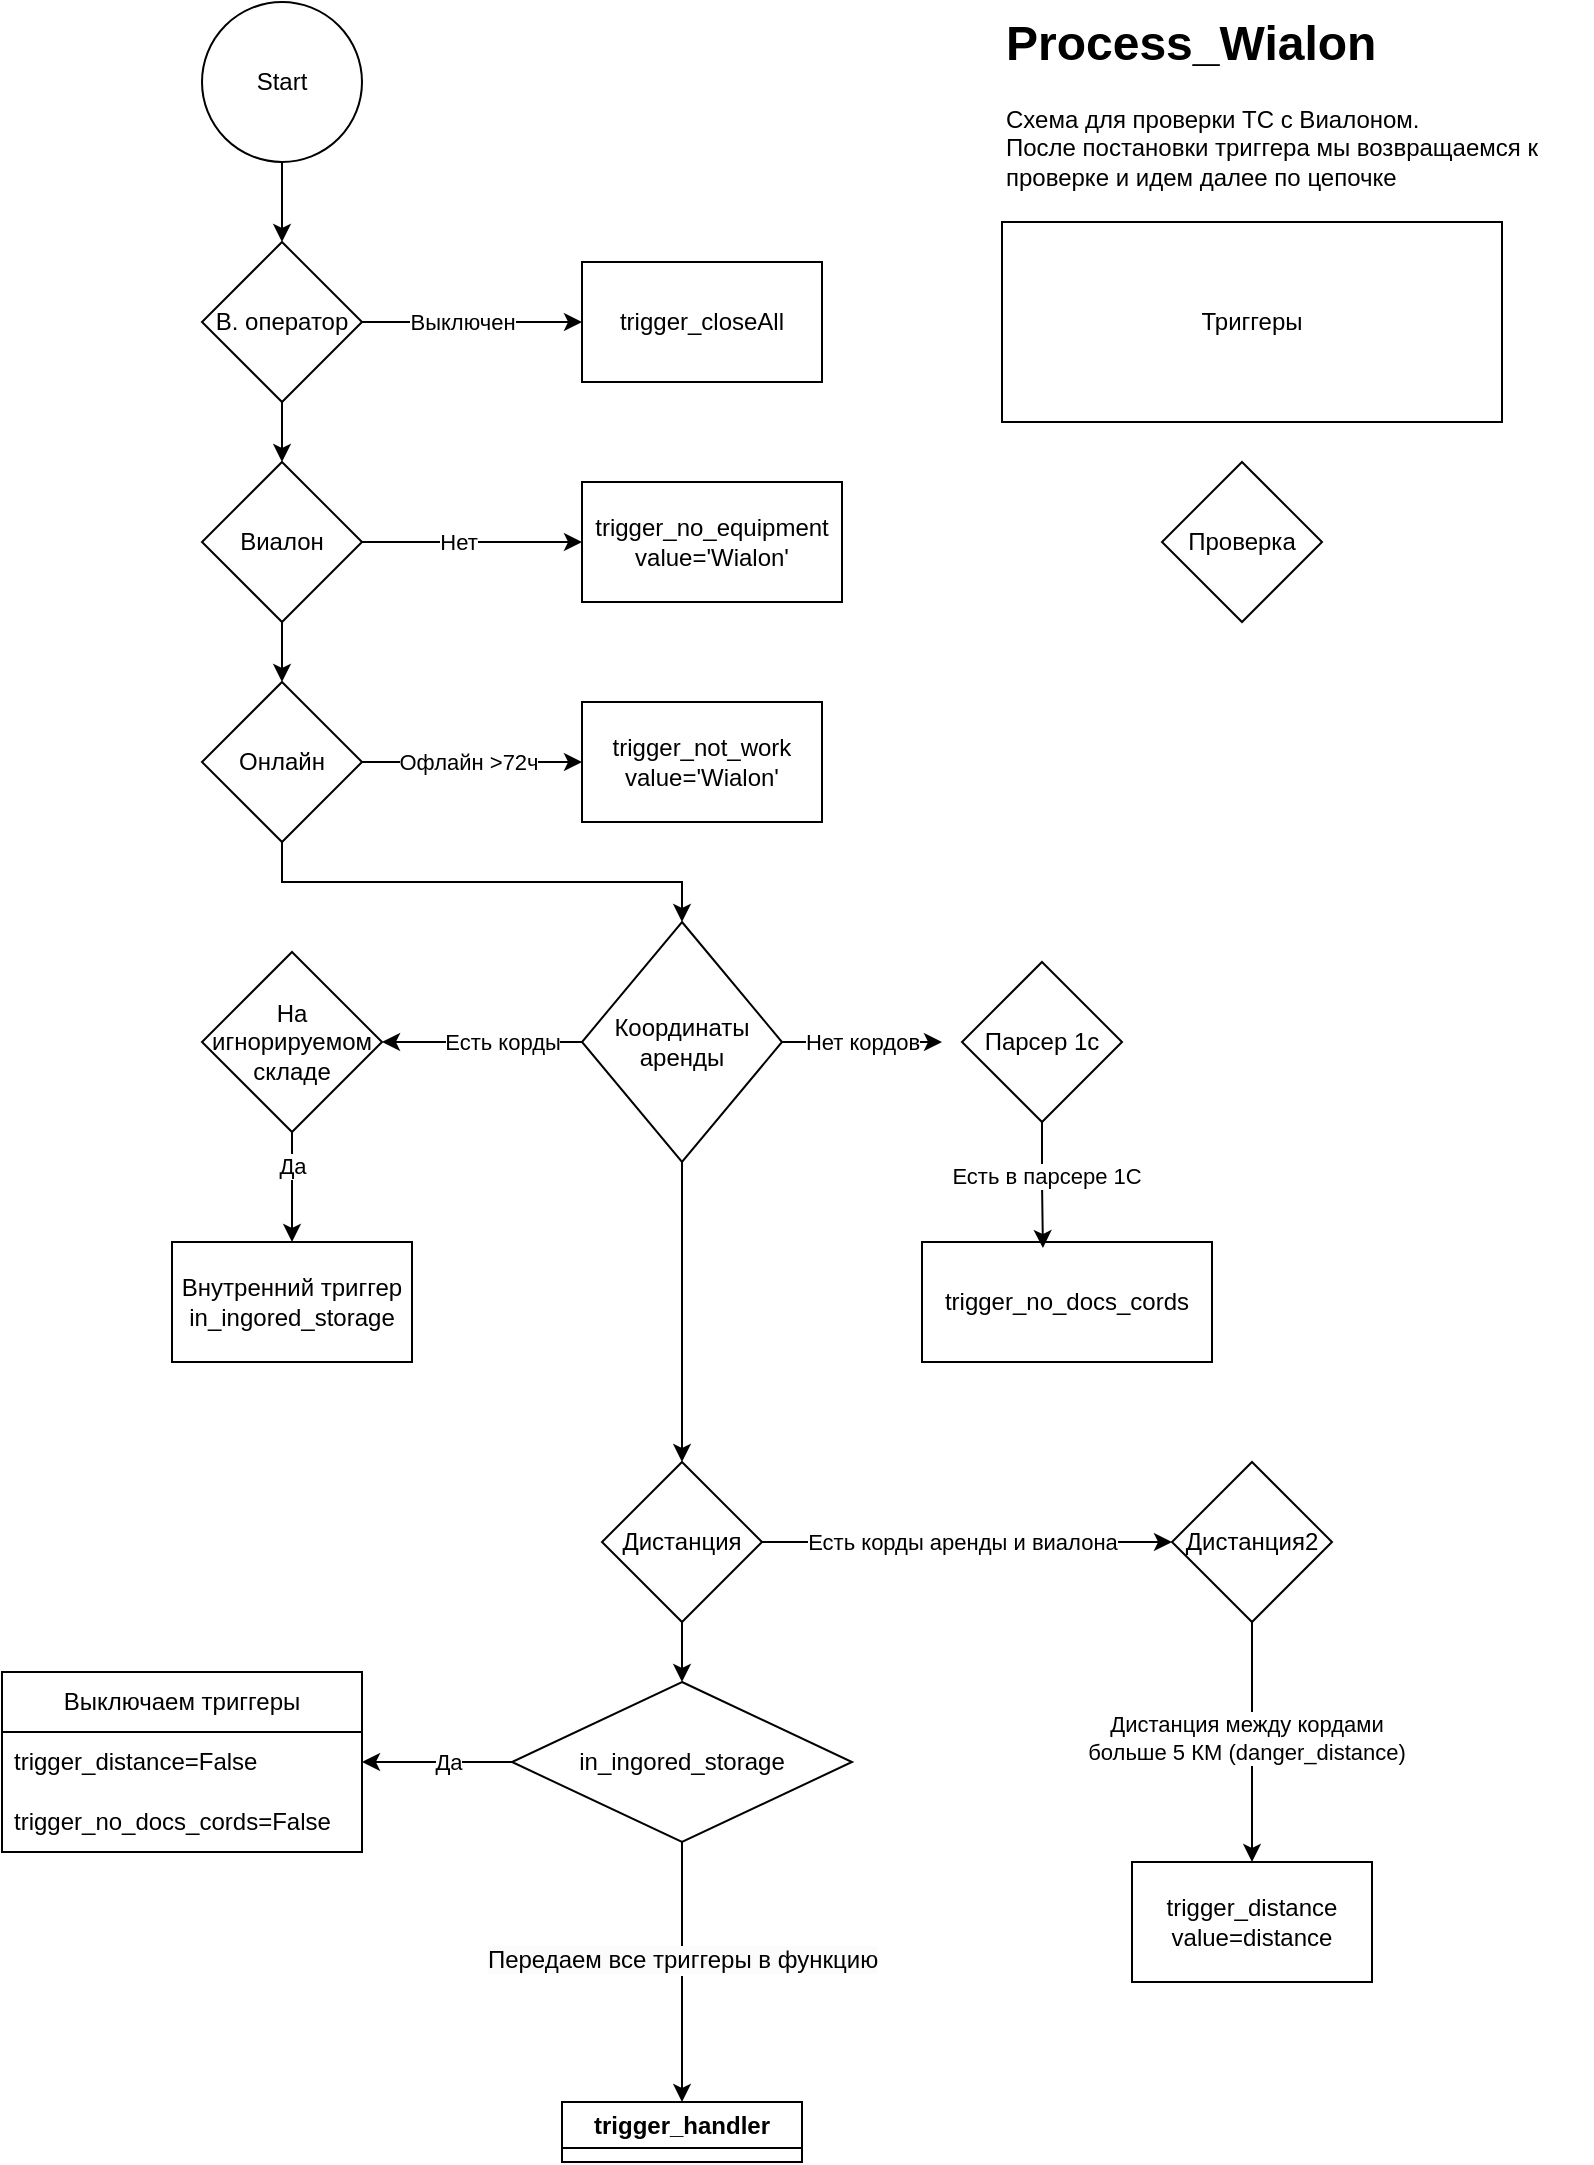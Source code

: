 <mxfile version="26.0.11">
  <diagram name="Страница — 1" id="CH1VePZTQDIJwQ1Vv0k_">
    <mxGraphModel dx="1434" dy="738" grid="1" gridSize="10" guides="1" tooltips="1" connect="1" arrows="1" fold="1" page="1" pageScale="1" pageWidth="827" pageHeight="1169" math="0" shadow="0">
      <root>
        <mxCell id="0" />
        <mxCell id="1" parent="0" />
        <mxCell id="LdiEW79fJLhFNMlzycQx-8" style="edgeStyle=orthogonalEdgeStyle;rounded=0;orthogonalLoop=1;jettySize=auto;html=1;exitX=0.5;exitY=1;exitDx=0;exitDy=0;" edge="1" parent="1" source="LdiEW79fJLhFNMlzycQx-1" target="LdiEW79fJLhFNMlzycQx-9">
          <mxGeometry relative="1" as="geometry">
            <mxPoint x="150" y="170" as="targetPoint" />
          </mxGeometry>
        </mxCell>
        <mxCell id="LdiEW79fJLhFNMlzycQx-1" value="Start" style="ellipse;whiteSpace=wrap;html=1;aspect=fixed;" vertex="1" parent="1">
          <mxGeometry x="110" y="10" width="80" height="80" as="geometry" />
        </mxCell>
        <mxCell id="LdiEW79fJLhFNMlzycQx-11" style="edgeStyle=orthogonalEdgeStyle;rounded=0;orthogonalLoop=1;jettySize=auto;html=1;exitX=1;exitY=0.5;exitDx=0;exitDy=0;" edge="1" parent="1" source="LdiEW79fJLhFNMlzycQx-9" target="LdiEW79fJLhFNMlzycQx-12">
          <mxGeometry relative="1" as="geometry">
            <mxPoint x="270" y="170" as="targetPoint" />
          </mxGeometry>
        </mxCell>
        <mxCell id="LdiEW79fJLhFNMlzycQx-13" value="Выключен" style="edgeLabel;html=1;align=center;verticalAlign=middle;resizable=0;points=[];" vertex="1" connectable="0" parent="LdiEW79fJLhFNMlzycQx-11">
          <mxGeometry x="-0.455" y="4" relative="1" as="geometry">
            <mxPoint x="20" y="4" as="offset" />
          </mxGeometry>
        </mxCell>
        <mxCell id="LdiEW79fJLhFNMlzycQx-15" style="edgeStyle=orthogonalEdgeStyle;rounded=0;orthogonalLoop=1;jettySize=auto;html=1;exitX=0.5;exitY=1;exitDx=0;exitDy=0;" edge="1" parent="1" source="LdiEW79fJLhFNMlzycQx-9" target="LdiEW79fJLhFNMlzycQx-16">
          <mxGeometry relative="1" as="geometry">
            <mxPoint x="150" y="260" as="targetPoint" />
          </mxGeometry>
        </mxCell>
        <mxCell id="LdiEW79fJLhFNMlzycQx-9" value="В. оператор" style="rhombus;whiteSpace=wrap;html=1;" vertex="1" parent="1">
          <mxGeometry x="110" y="130" width="80" height="80" as="geometry" />
        </mxCell>
        <mxCell id="LdiEW79fJLhFNMlzycQx-12" value="trigger_closeAll" style="rounded=0;whiteSpace=wrap;html=1;" vertex="1" parent="1">
          <mxGeometry x="300" y="140" width="120" height="60" as="geometry" />
        </mxCell>
        <mxCell id="LdiEW79fJLhFNMlzycQx-17" style="edgeStyle=orthogonalEdgeStyle;rounded=0;orthogonalLoop=1;jettySize=auto;html=1;exitX=1;exitY=0.5;exitDx=0;exitDy=0;" edge="1" parent="1" source="LdiEW79fJLhFNMlzycQx-16" target="LdiEW79fJLhFNMlzycQx-18">
          <mxGeometry relative="1" as="geometry">
            <mxPoint x="280" y="280" as="targetPoint" />
          </mxGeometry>
        </mxCell>
        <mxCell id="LdiEW79fJLhFNMlzycQx-20" value="Нет" style="edgeLabel;html=1;align=center;verticalAlign=middle;resizable=0;points=[];" vertex="1" connectable="0" parent="LdiEW79fJLhFNMlzycQx-17">
          <mxGeometry x="-0.127" y="-2" relative="1" as="geometry">
            <mxPoint y="-2" as="offset" />
          </mxGeometry>
        </mxCell>
        <mxCell id="LdiEW79fJLhFNMlzycQx-21" style="edgeStyle=orthogonalEdgeStyle;rounded=0;orthogonalLoop=1;jettySize=auto;html=1;exitX=0.5;exitY=1;exitDx=0;exitDy=0;" edge="1" parent="1" source="LdiEW79fJLhFNMlzycQx-16" target="LdiEW79fJLhFNMlzycQx-22">
          <mxGeometry relative="1" as="geometry">
            <mxPoint x="150" y="370" as="targetPoint" />
          </mxGeometry>
        </mxCell>
        <mxCell id="LdiEW79fJLhFNMlzycQx-16" value="Виалон" style="rhombus;whiteSpace=wrap;html=1;" vertex="1" parent="1">
          <mxGeometry x="110" y="240" width="80" height="80" as="geometry" />
        </mxCell>
        <mxCell id="LdiEW79fJLhFNMlzycQx-18" value="trigger_no_equipment&lt;br&gt;value=&#39;Wialon&#39;" style="rounded=0;whiteSpace=wrap;html=1;" vertex="1" parent="1">
          <mxGeometry x="300" y="250" width="130" height="60" as="geometry" />
        </mxCell>
        <mxCell id="LdiEW79fJLhFNMlzycQx-23" style="edgeStyle=orthogonalEdgeStyle;rounded=0;orthogonalLoop=1;jettySize=auto;html=1;exitX=1;exitY=0.5;exitDx=0;exitDy=0;" edge="1" parent="1" source="LdiEW79fJLhFNMlzycQx-22" target="LdiEW79fJLhFNMlzycQx-24">
          <mxGeometry relative="1" as="geometry">
            <mxPoint x="300" y="390" as="targetPoint" />
          </mxGeometry>
        </mxCell>
        <mxCell id="LdiEW79fJLhFNMlzycQx-25" value="Офлайн &amp;gt;72ч" style="edgeLabel;html=1;align=center;verticalAlign=middle;resizable=0;points=[];" vertex="1" connectable="0" parent="LdiEW79fJLhFNMlzycQx-23">
          <mxGeometry x="-0.192" y="-1" relative="1" as="geometry">
            <mxPoint x="8" y="-1" as="offset" />
          </mxGeometry>
        </mxCell>
        <mxCell id="LdiEW79fJLhFNMlzycQx-27" style="edgeStyle=orthogonalEdgeStyle;rounded=0;orthogonalLoop=1;jettySize=auto;html=1;exitX=0.5;exitY=1;exitDx=0;exitDy=0;" edge="1" parent="1" source="LdiEW79fJLhFNMlzycQx-22" target="LdiEW79fJLhFNMlzycQx-28">
          <mxGeometry relative="1" as="geometry">
            <mxPoint x="160" y="500" as="targetPoint" />
          </mxGeometry>
        </mxCell>
        <mxCell id="LdiEW79fJLhFNMlzycQx-22" value="Онлайн" style="rhombus;whiteSpace=wrap;html=1;" vertex="1" parent="1">
          <mxGeometry x="110" y="350" width="80" height="80" as="geometry" />
        </mxCell>
        <mxCell id="LdiEW79fJLhFNMlzycQx-24" value="trigger_not_work&lt;br&gt;value=&#39;Wialon&#39;" style="rounded=0;whiteSpace=wrap;html=1;" vertex="1" parent="1">
          <mxGeometry x="300" y="360" width="120" height="60" as="geometry" />
        </mxCell>
        <mxCell id="LdiEW79fJLhFNMlzycQx-43" style="edgeStyle=orthogonalEdgeStyle;rounded=0;orthogonalLoop=1;jettySize=auto;html=1;exitX=0;exitY=0.5;exitDx=0;exitDy=0;" edge="1" parent="1" source="LdiEW79fJLhFNMlzycQx-28" target="LdiEW79fJLhFNMlzycQx-44">
          <mxGeometry relative="1" as="geometry">
            <mxPoint x="270" y="510" as="targetPoint" />
          </mxGeometry>
        </mxCell>
        <mxCell id="LdiEW79fJLhFNMlzycQx-54" value="Есть корды" style="edgeLabel;html=1;align=center;verticalAlign=middle;resizable=0;points=[];" vertex="1" connectable="0" parent="LdiEW79fJLhFNMlzycQx-43">
          <mxGeometry x="0.009" relative="1" as="geometry">
            <mxPoint x="10" as="offset" />
          </mxGeometry>
        </mxCell>
        <mxCell id="LdiEW79fJLhFNMlzycQx-45" style="edgeStyle=orthogonalEdgeStyle;rounded=0;orthogonalLoop=1;jettySize=auto;html=1;exitX=1;exitY=0.5;exitDx=0;exitDy=0;entryX=0;entryY=0.5;entryDx=0;entryDy=0;" edge="1" parent="1">
          <mxGeometry relative="1" as="geometry">
            <mxPoint x="400" y="530" as="sourcePoint" />
            <mxPoint x="480" y="530" as="targetPoint" />
          </mxGeometry>
        </mxCell>
        <mxCell id="LdiEW79fJLhFNMlzycQx-49" value="Нет кордов" style="edgeLabel;html=1;align=center;verticalAlign=middle;resizable=0;points=[];" vertex="1" connectable="0" parent="LdiEW79fJLhFNMlzycQx-45">
          <mxGeometry x="-0.175" relative="1" as="geometry">
            <mxPoint x="7" as="offset" />
          </mxGeometry>
        </mxCell>
        <mxCell id="LdiEW79fJLhFNMlzycQx-57" style="edgeStyle=orthogonalEdgeStyle;rounded=0;orthogonalLoop=1;jettySize=auto;html=1;exitX=0.5;exitY=1;exitDx=0;exitDy=0;" edge="1" parent="1" source="LdiEW79fJLhFNMlzycQx-28" target="LdiEW79fJLhFNMlzycQx-58">
          <mxGeometry relative="1" as="geometry">
            <mxPoint x="350" y="680" as="targetPoint" />
          </mxGeometry>
        </mxCell>
        <mxCell id="LdiEW79fJLhFNMlzycQx-28" value="Координаты&lt;br&gt;аренды" style="rhombus;whiteSpace=wrap;html=1;" vertex="1" parent="1">
          <mxGeometry x="300" y="470" width="100" height="120" as="geometry" />
        </mxCell>
        <mxCell id="LdiEW79fJLhFNMlzycQx-30" value="Парсер 1с" style="rhombus;whiteSpace=wrap;html=1;" vertex="1" parent="1">
          <mxGeometry x="490" y="490" width="80" height="80" as="geometry" />
        </mxCell>
        <mxCell id="LdiEW79fJLhFNMlzycQx-33" value="trigger_no_docs_cords" style="rounded=0;whiteSpace=wrap;html=1;" vertex="1" parent="1">
          <mxGeometry x="470" y="630" width="145" height="60" as="geometry" />
        </mxCell>
        <mxCell id="LdiEW79fJLhFNMlzycQx-36" value="Триггеры" style="rounded=0;whiteSpace=wrap;html=1;" vertex="1" parent="1">
          <mxGeometry x="510" y="120" width="250" height="100" as="geometry" />
        </mxCell>
        <mxCell id="LdiEW79fJLhFNMlzycQx-55" style="edgeStyle=orthogonalEdgeStyle;rounded=0;orthogonalLoop=1;jettySize=auto;html=1;exitX=0.5;exitY=1;exitDx=0;exitDy=0;" edge="1" parent="1" source="LdiEW79fJLhFNMlzycQx-44" target="LdiEW79fJLhFNMlzycQx-56">
          <mxGeometry relative="1" as="geometry">
            <mxPoint x="150" y="680" as="targetPoint" />
          </mxGeometry>
        </mxCell>
        <mxCell id="LdiEW79fJLhFNMlzycQx-88" value="Да" style="edgeLabel;html=1;align=center;verticalAlign=middle;resizable=0;points=[];" vertex="1" connectable="0" parent="LdiEW79fJLhFNMlzycQx-55">
          <mxGeometry x="-0.382" y="-4" relative="1" as="geometry">
            <mxPoint x="4" as="offset" />
          </mxGeometry>
        </mxCell>
        <mxCell id="LdiEW79fJLhFNMlzycQx-44" value="На игнорируемом складе" style="rhombus;whiteSpace=wrap;html=1;" vertex="1" parent="1">
          <mxGeometry x="110" y="485" width="90" height="90" as="geometry" />
        </mxCell>
        <mxCell id="LdiEW79fJLhFNMlzycQx-50" style="edgeStyle=orthogonalEdgeStyle;rounded=0;orthogonalLoop=1;jettySize=auto;html=1;exitX=0.5;exitY=1;exitDx=0;exitDy=0;entryX=0.417;entryY=0.05;entryDx=0;entryDy=0;entryPerimeter=0;" edge="1" parent="1" source="LdiEW79fJLhFNMlzycQx-30" target="LdiEW79fJLhFNMlzycQx-33">
          <mxGeometry relative="1" as="geometry" />
        </mxCell>
        <mxCell id="LdiEW79fJLhFNMlzycQx-51" value="Есть в парсере 1С" style="edgeLabel;html=1;align=center;verticalAlign=middle;resizable=0;points=[];" vertex="1" connectable="0" parent="LdiEW79fJLhFNMlzycQx-50">
          <mxGeometry x="-0.146" y="2" relative="1" as="geometry">
            <mxPoint as="offset" />
          </mxGeometry>
        </mxCell>
        <mxCell id="LdiEW79fJLhFNMlzycQx-56" value="Внутренний триггер in_ingored_storage" style="rounded=0;whiteSpace=wrap;html=1;" vertex="1" parent="1">
          <mxGeometry x="95" y="630" width="120" height="60" as="geometry" />
        </mxCell>
        <mxCell id="LdiEW79fJLhFNMlzycQx-59" style="edgeStyle=orthogonalEdgeStyle;rounded=0;orthogonalLoop=1;jettySize=auto;html=1;exitX=1;exitY=0.5;exitDx=0;exitDy=0;" edge="1" parent="1" source="LdiEW79fJLhFNMlzycQx-58" target="LdiEW79fJLhFNMlzycQx-64">
          <mxGeometry relative="1" as="geometry">
            <mxPoint x="620" y="800" as="targetPoint" />
          </mxGeometry>
        </mxCell>
        <mxCell id="LdiEW79fJLhFNMlzycQx-62" value="Есть корды аренды и виалона" style="edgeLabel;html=1;align=center;verticalAlign=middle;resizable=0;points=[];" vertex="1" connectable="0" parent="LdiEW79fJLhFNMlzycQx-59">
          <mxGeometry x="-0.25" y="1" relative="1" as="geometry">
            <mxPoint x="23" y="1" as="offset" />
          </mxGeometry>
        </mxCell>
        <mxCell id="LdiEW79fJLhFNMlzycQx-78" style="edgeStyle=orthogonalEdgeStyle;rounded=0;orthogonalLoop=1;jettySize=auto;html=1;exitX=0.5;exitY=1;exitDx=0;exitDy=0;" edge="1" parent="1" source="LdiEW79fJLhFNMlzycQx-58" target="LdiEW79fJLhFNMlzycQx-77">
          <mxGeometry relative="1" as="geometry" />
        </mxCell>
        <mxCell id="LdiEW79fJLhFNMlzycQx-58" value="Дистанция" style="rhombus;whiteSpace=wrap;html=1;" vertex="1" parent="1">
          <mxGeometry x="310" y="740" width="80" height="80" as="geometry" />
        </mxCell>
        <mxCell id="LdiEW79fJLhFNMlzycQx-65" style="edgeStyle=orthogonalEdgeStyle;rounded=0;orthogonalLoop=1;jettySize=auto;html=1;exitX=0.5;exitY=1;exitDx=0;exitDy=0;" edge="1" parent="1" source="LdiEW79fJLhFNMlzycQx-64" target="LdiEW79fJLhFNMlzycQx-66">
          <mxGeometry relative="1" as="geometry">
            <mxPoint x="635" y="920" as="targetPoint" />
          </mxGeometry>
        </mxCell>
        <mxCell id="LdiEW79fJLhFNMlzycQx-67" value="Дистанция между кордами&lt;div&gt;больше 5 КМ (danger_distance)&lt;/div&gt;" style="edgeLabel;html=1;align=center;verticalAlign=middle;resizable=0;points=[];" vertex="1" connectable="0" parent="LdiEW79fJLhFNMlzycQx-65">
          <mxGeometry x="-0.04" y="-3" relative="1" as="geometry">
            <mxPoint as="offset" />
          </mxGeometry>
        </mxCell>
        <mxCell id="LdiEW79fJLhFNMlzycQx-64" value="Дистанция2" style="rhombus;whiteSpace=wrap;html=1;" vertex="1" parent="1">
          <mxGeometry x="595" y="740" width="80" height="80" as="geometry" />
        </mxCell>
        <mxCell id="LdiEW79fJLhFNMlzycQx-66" value="trigger_distance&lt;br&gt;value=distance" style="rounded=0;whiteSpace=wrap;html=1;" vertex="1" parent="1">
          <mxGeometry x="575" y="940" width="120" height="60" as="geometry" />
        </mxCell>
        <mxCell id="LdiEW79fJLhFNMlzycQx-74" value="trigger_handler" style="swimlane;whiteSpace=wrap;html=1;" vertex="1" collapsed="1" parent="1">
          <mxGeometry x="290" y="1060" width="120" height="30" as="geometry">
            <mxRectangle x="250" y="1060" width="200" height="80" as="alternateBounds" />
          </mxGeometry>
        </mxCell>
        <mxCell id="LdiEW79fJLhFNMlzycQx-79" style="edgeStyle=orthogonalEdgeStyle;rounded=0;orthogonalLoop=1;jettySize=auto;html=1;exitX=0.5;exitY=1;exitDx=0;exitDy=0;" edge="1" parent="1" source="LdiEW79fJLhFNMlzycQx-77" target="LdiEW79fJLhFNMlzycQx-74">
          <mxGeometry relative="1" as="geometry" />
        </mxCell>
        <mxCell id="LdiEW79fJLhFNMlzycQx-87" value="&lt;span style=&quot;font-size: 12px; text-wrap-mode: wrap; background-color: rgb(251, 251, 251);&quot;&gt;Передаем все триггеры в функцию&lt;/span&gt;" style="edgeLabel;html=1;align=center;verticalAlign=middle;resizable=0;points=[];" vertex="1" connectable="0" parent="LdiEW79fJLhFNMlzycQx-79">
          <mxGeometry x="-0.092" y="-2" relative="1" as="geometry">
            <mxPoint x="2" as="offset" />
          </mxGeometry>
        </mxCell>
        <mxCell id="LdiEW79fJLhFNMlzycQx-80" style="edgeStyle=orthogonalEdgeStyle;rounded=0;orthogonalLoop=1;jettySize=auto;html=1;exitX=0;exitY=0.5;exitDx=0;exitDy=0;" edge="1" parent="1" source="LdiEW79fJLhFNMlzycQx-77" target="LdiEW79fJLhFNMlzycQx-83">
          <mxGeometry relative="1" as="geometry">
            <mxPoint x="195" y="930" as="targetPoint" />
          </mxGeometry>
        </mxCell>
        <mxCell id="LdiEW79fJLhFNMlzycQx-82" value="Да" style="edgeLabel;html=1;align=center;verticalAlign=middle;resizable=0;points=[];" vertex="1" connectable="0" parent="LdiEW79fJLhFNMlzycQx-80">
          <mxGeometry x="-0.143" relative="1" as="geometry">
            <mxPoint as="offset" />
          </mxGeometry>
        </mxCell>
        <mxCell id="LdiEW79fJLhFNMlzycQx-77" value="in_ingored_storage" style="rhombus;whiteSpace=wrap;html=1;" vertex="1" parent="1">
          <mxGeometry x="265" y="850" width="170" height="80" as="geometry" />
        </mxCell>
        <mxCell id="LdiEW79fJLhFNMlzycQx-83" value="Выключаем триггеры" style="swimlane;fontStyle=0;childLayout=stackLayout;horizontal=1;startSize=30;horizontalStack=0;resizeParent=1;resizeParentMax=0;resizeLast=0;collapsible=1;marginBottom=0;whiteSpace=wrap;html=1;" vertex="1" parent="1">
          <mxGeometry x="10" y="845" width="180" height="90" as="geometry" />
        </mxCell>
        <mxCell id="LdiEW79fJLhFNMlzycQx-84" value="&lt;span style=&quot;text-align: center;&quot;&gt;trigger_distance=False&lt;/span&gt;" style="text;strokeColor=none;fillColor=none;align=left;verticalAlign=middle;spacingLeft=4;spacingRight=4;overflow=hidden;points=[[0,0.5],[1,0.5]];portConstraint=eastwest;rotatable=0;whiteSpace=wrap;html=1;" vertex="1" parent="LdiEW79fJLhFNMlzycQx-83">
          <mxGeometry y="30" width="180" height="30" as="geometry" />
        </mxCell>
        <mxCell id="LdiEW79fJLhFNMlzycQx-85" value="&lt;span style=&quot;text-align: center;&quot;&gt;trigger_no_docs_cords=False&lt;/span&gt;" style="text;strokeColor=none;fillColor=none;align=left;verticalAlign=middle;spacingLeft=4;spacingRight=4;overflow=hidden;points=[[0,0.5],[1,0.5]];portConstraint=eastwest;rotatable=0;whiteSpace=wrap;html=1;" vertex="1" parent="LdiEW79fJLhFNMlzycQx-83">
          <mxGeometry y="60" width="180" height="30" as="geometry" />
        </mxCell>
        <mxCell id="LdiEW79fJLhFNMlzycQx-89" value="&lt;h1 style=&quot;margin-top: 0px;&quot;&gt;Process_Wialon&lt;/h1&gt;&lt;p&gt;Схема для проверки ТС с Виалоном.&lt;br&gt;После постановки триггера мы возвращаемся к проверке и идем далее по цепочке&lt;/p&gt;" style="text;html=1;whiteSpace=wrap;overflow=hidden;rounded=0;" vertex="1" parent="1">
          <mxGeometry x="510" y="10" width="295" height="110" as="geometry" />
        </mxCell>
        <mxCell id="LdiEW79fJLhFNMlzycQx-91" value="Проверка" style="rhombus;whiteSpace=wrap;html=1;" vertex="1" parent="1">
          <mxGeometry x="590" y="240" width="80" height="80" as="geometry" />
        </mxCell>
      </root>
    </mxGraphModel>
  </diagram>
</mxfile>
